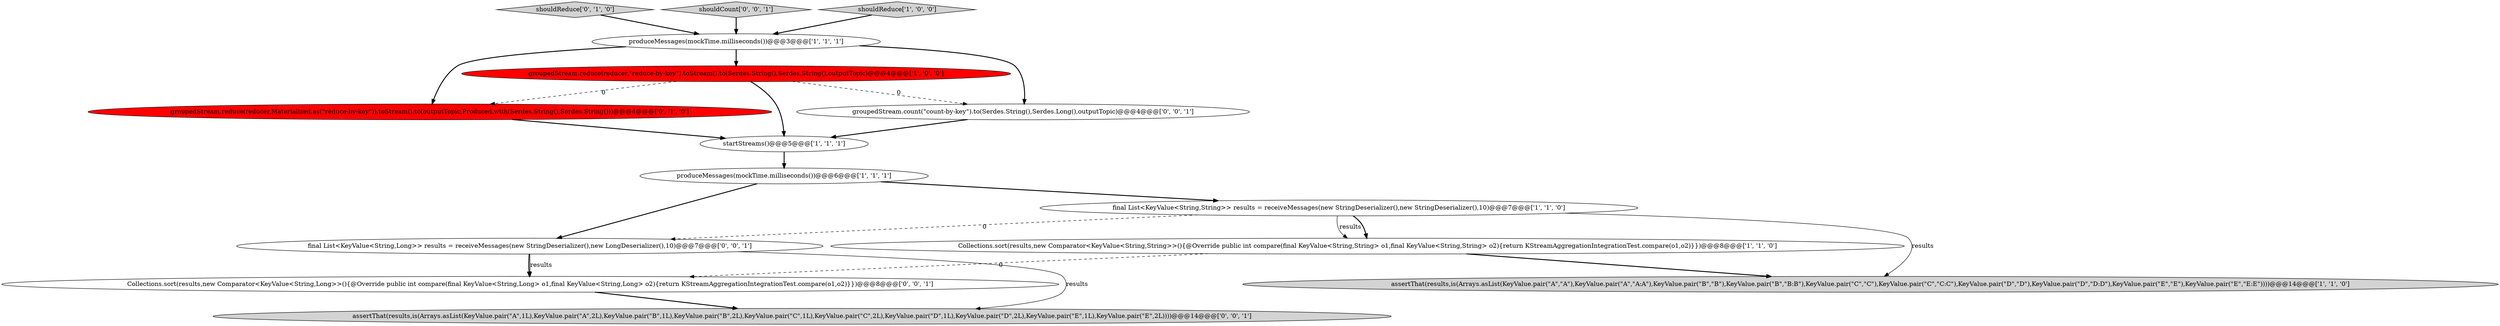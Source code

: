 digraph {
5 [style = filled, label = "Collections.sort(results,new Comparator<KeyValue<String,String>>(){@Override public int compare(final KeyValue<String,String> o1,final KeyValue<String,String> o2){return KStreamAggregationIntegrationTest.compare(o1,o2)}})@@@8@@@['1', '1', '0']", fillcolor = white, shape = ellipse image = "AAA0AAABBB1BBB"];
8 [style = filled, label = "groupedStream.reduce(reducer,Materialized.as(\"reduce-by-key\")).toStream().to(outputTopic,Produced.with(Serdes.String(),Serdes.String()))@@@4@@@['0', '1', '0']", fillcolor = red, shape = ellipse image = "AAA1AAABBB2BBB"];
1 [style = filled, label = "assertThat(results,is(Arrays.asList(KeyValue.pair(\"A\",\"A\"),KeyValue.pair(\"A\",\"A:A\"),KeyValue.pair(\"B\",\"B\"),KeyValue.pair(\"B\",\"B:B\"),KeyValue.pair(\"C\",\"C\"),KeyValue.pair(\"C\",\"C:C\"),KeyValue.pair(\"D\",\"D\"),KeyValue.pair(\"D\",\"D:D\"),KeyValue.pair(\"E\",\"E\"),KeyValue.pair(\"E\",\"E:E\"))))@@@14@@@['1', '1', '0']", fillcolor = lightgray, shape = ellipse image = "AAA0AAABBB1BBB"];
13 [style = filled, label = "final List<KeyValue<String,Long>> results = receiveMessages(new StringDeserializer(),new LongDeserializer(),10)@@@7@@@['0', '0', '1']", fillcolor = white, shape = ellipse image = "AAA0AAABBB3BBB"];
9 [style = filled, label = "shouldReduce['0', '1', '0']", fillcolor = lightgray, shape = diamond image = "AAA0AAABBB2BBB"];
0 [style = filled, label = "produceMessages(mockTime.milliseconds())@@@6@@@['1', '1', '1']", fillcolor = white, shape = ellipse image = "AAA0AAABBB1BBB"];
4 [style = filled, label = "final List<KeyValue<String,String>> results = receiveMessages(new StringDeserializer(),new StringDeserializer(),10)@@@7@@@['1', '1', '0']", fillcolor = white, shape = ellipse image = "AAA0AAABBB1BBB"];
10 [style = filled, label = "groupedStream.count(\"count-by-key\").to(Serdes.String(),Serdes.Long(),outputTopic)@@@4@@@['0', '0', '1']", fillcolor = white, shape = ellipse image = "AAA0AAABBB3BBB"];
11 [style = filled, label = "shouldCount['0', '0', '1']", fillcolor = lightgray, shape = diamond image = "AAA0AAABBB3BBB"];
6 [style = filled, label = "groupedStream.reduce(reducer,\"reduce-by-key\").toStream().to(Serdes.String(),Serdes.String(),outputTopic)@@@4@@@['1', '0', '0']", fillcolor = red, shape = ellipse image = "AAA1AAABBB1BBB"];
3 [style = filled, label = "produceMessages(mockTime.milliseconds())@@@3@@@['1', '1', '1']", fillcolor = white, shape = ellipse image = "AAA0AAABBB1BBB"];
2 [style = filled, label = "shouldReduce['1', '0', '0']", fillcolor = lightgray, shape = diamond image = "AAA0AAABBB1BBB"];
12 [style = filled, label = "assertThat(results,is(Arrays.asList(KeyValue.pair(\"A\",1L),KeyValue.pair(\"A\",2L),KeyValue.pair(\"B\",1L),KeyValue.pair(\"B\",2L),KeyValue.pair(\"C\",1L),KeyValue.pair(\"C\",2L),KeyValue.pair(\"D\",1L),KeyValue.pair(\"D\",2L),KeyValue.pair(\"E\",1L),KeyValue.pair(\"E\",2L))))@@@14@@@['0', '0', '1']", fillcolor = lightgray, shape = ellipse image = "AAA0AAABBB3BBB"];
7 [style = filled, label = "startStreams()@@@5@@@['1', '1', '1']", fillcolor = white, shape = ellipse image = "AAA0AAABBB1BBB"];
14 [style = filled, label = "Collections.sort(results,new Comparator<KeyValue<String,Long>>(){@Override public int compare(final KeyValue<String,Long> o1,final KeyValue<String,Long> o2){return KStreamAggregationIntegrationTest.compare(o1,o2)}})@@@8@@@['0', '0', '1']", fillcolor = white, shape = ellipse image = "AAA0AAABBB3BBB"];
6->8 [style = dashed, label="0"];
5->14 [style = dashed, label="0"];
4->5 [style = solid, label="results"];
0->13 [style = bold, label=""];
2->3 [style = bold, label=""];
3->6 [style = bold, label=""];
7->0 [style = bold, label=""];
4->1 [style = solid, label="results"];
10->7 [style = bold, label=""];
8->7 [style = bold, label=""];
6->10 [style = dashed, label="0"];
13->12 [style = solid, label="results"];
3->10 [style = bold, label=""];
5->1 [style = bold, label=""];
11->3 [style = bold, label=""];
0->4 [style = bold, label=""];
3->8 [style = bold, label=""];
13->14 [style = solid, label="results"];
14->12 [style = bold, label=""];
9->3 [style = bold, label=""];
6->7 [style = bold, label=""];
4->13 [style = dashed, label="0"];
4->5 [style = bold, label=""];
13->14 [style = bold, label=""];
}
